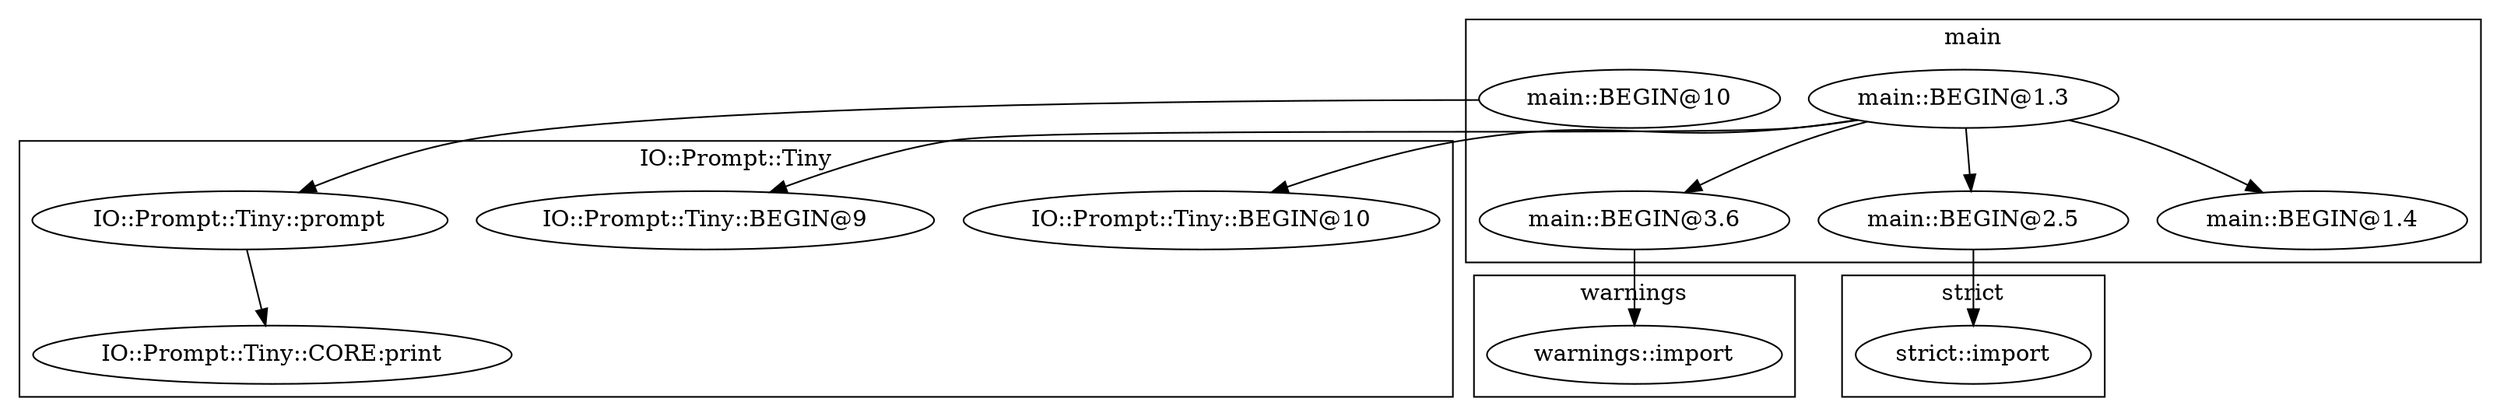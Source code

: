 digraph {
graph [overlap=false]
subgraph cluster_warnings {
	label="warnings";
	"warnings::import";
}
subgraph cluster_main {
	label="main";
	"main::BEGIN@1.3";
	"main::BEGIN@3.6";
	"main::BEGIN@10";
	"main::BEGIN@2.5";
	"main::BEGIN@1.4";
}
subgraph cluster_IO_Prompt_Tiny {
	label="IO::Prompt::Tiny";
	"IO::Prompt::Tiny::BEGIN@9";
	"IO::Prompt::Tiny::prompt";
	"IO::Prompt::Tiny::CORE:print";
	"IO::Prompt::Tiny::BEGIN@10";
}
subgraph cluster_strict {
	label="strict";
	"strict::import";
}
"main::BEGIN@1.3" -> "IO::Prompt::Tiny::BEGIN@10";
"main::BEGIN@1.3" -> "IO::Prompt::Tiny::BEGIN@9";
"main::BEGIN@1.3" -> "main::BEGIN@1.4";
"main::BEGIN@10" -> "IO::Prompt::Tiny::prompt";
"main::BEGIN@3.6" -> "warnings::import";
"IO::Prompt::Tiny::prompt" -> "IO::Prompt::Tiny::CORE:print";
"main::BEGIN@2.5" -> "strict::import";
"main::BEGIN@1.3" -> "main::BEGIN@2.5";
"main::BEGIN@1.3" -> "main::BEGIN@3.6";
}
